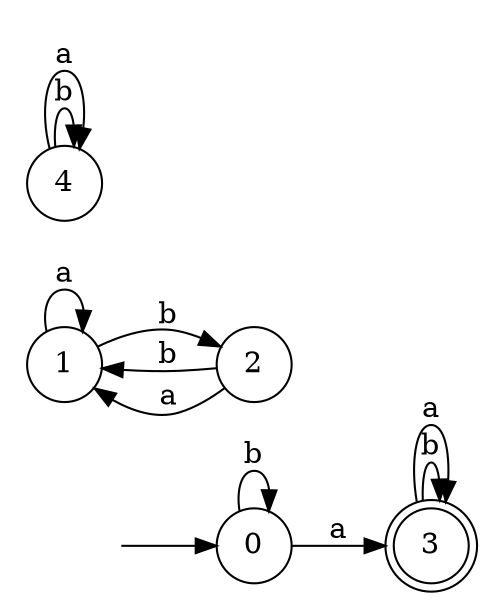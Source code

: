 digraph {
  rankdir=LR;
  0 [label="0", shape = circle];
  0 -> 0 [label="b"];
  0 -> 3 [label="a"];
  1 [label="1", shape = circle];
  1 -> 2 [label="b"];
  1 -> 1 [label="a"];
  2 [label="2", shape = circle];
  2 -> 1 [label="b"];
  2 -> 1 [label="a"];
  3 [label="3", shape = doublecircle];
  3 -> 3 [label="b"];
  3 -> 3 [label="a"];
  4 [label="4", shape = circle];
  4 -> 4 [label="b"];
  4 -> 4 [label="a"];
  5 [label="", shape = plaintext];
  5 -> 0 [label=""];
}

